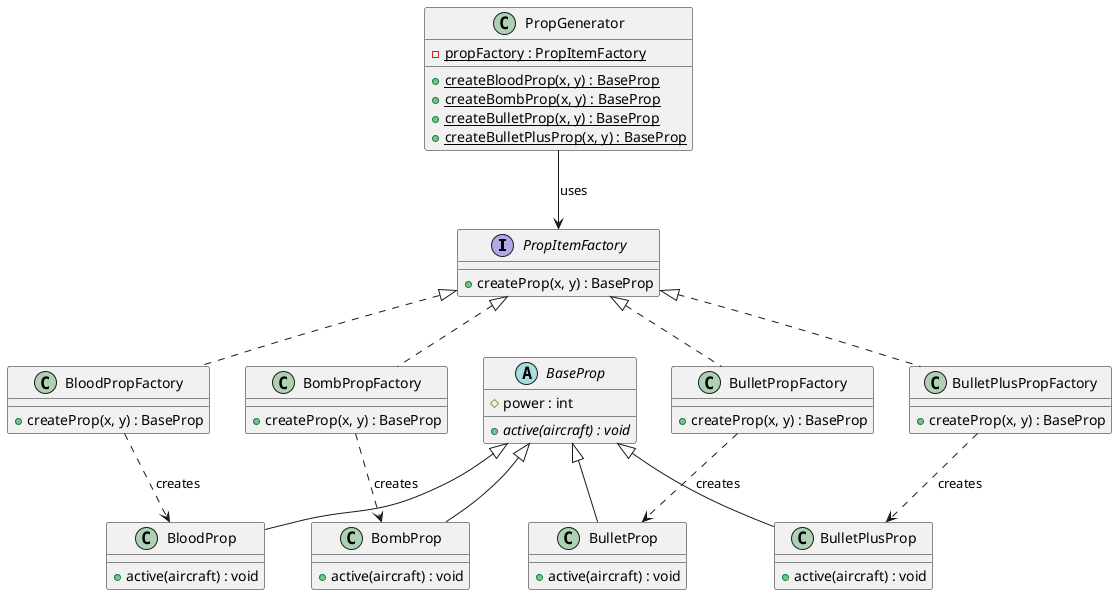 @startuml factoryprop

interface PropItemFactory {
    + createProp(x, y) : BaseProp
}

class BloodPropFactory {
    + createProp(x, y) : BaseProp
}

class BombPropFactory {
    + createProp(x, y) : BaseProp
}

class BulletPropFactory {
    + createProp(x, y) : BaseProp
}

class BulletPlusPropFactory {
    + createProp(x, y) : BaseProp
}

abstract class BaseProp {
    # power : int
    + {abstract} active(aircraft) : void
}

class BloodProp {
    + active(aircraft) : void
}

class BombProp {
    + active(aircraft) : void
}

class BulletProp {
    + active(aircraft) : void
}

class BulletPlusProp {
    + active(aircraft) : void
}

class PropGenerator {
    - {static} propFactory : PropItemFactory
    + {static} createBloodProp(x, y) : BaseProp
    + {static} createBombProp(x, y) : BaseProp
    + {static} createBulletProp(x, y) : BaseProp
    + {static} createBulletPlusProp(x, y) : BaseProp
}

PropItemFactory <|.. BloodPropFactory
PropItemFactory <|.. BombPropFactory
PropItemFactory <|.. BulletPropFactory
PropItemFactory <|.. BulletPlusPropFactory

PropGenerator --> PropItemFactory : uses

BaseProp <|-- BloodProp
BaseProp <|-- BombProp
BaseProp <|-- BulletProp
BaseProp <|-- BulletPlusProp

BloodPropFactory ..> BloodProp : creates
BombPropFactory ..> BombProp : creates
BulletPropFactory ..> BulletProp : creates
BulletPlusPropFactory ..> BulletPlusProp : creates

@enduml